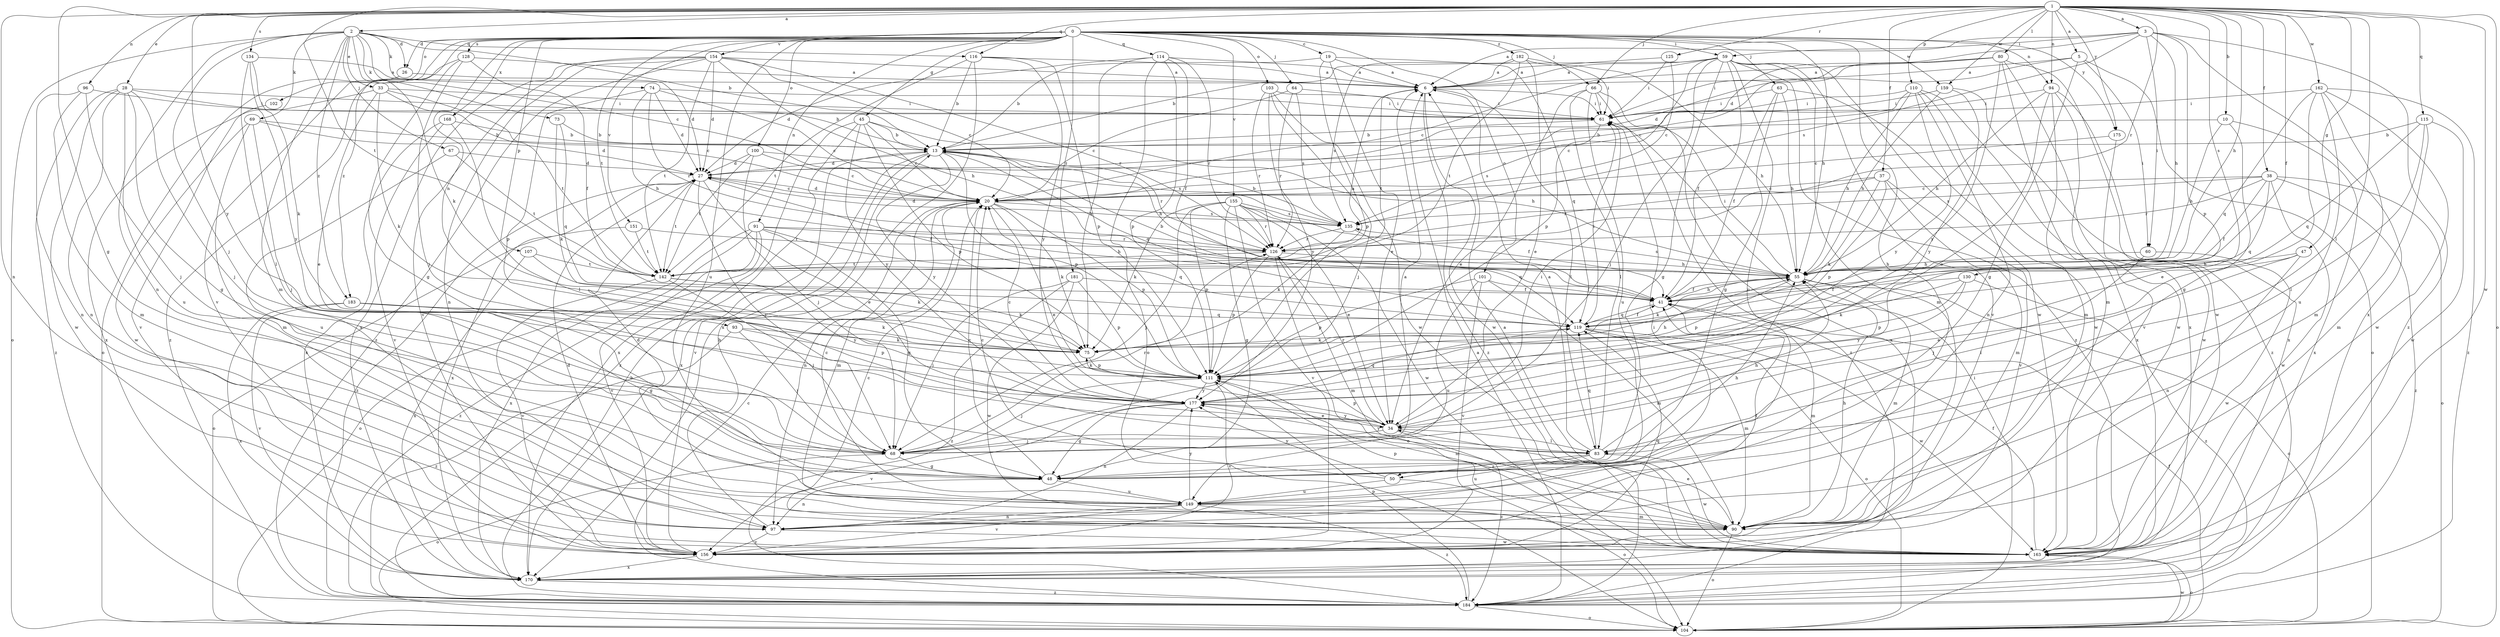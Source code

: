 strict digraph  {
0;
1;
2;
3;
5;
6;
10;
13;
19;
20;
26;
27;
28;
33;
34;
37;
38;
41;
45;
47;
48;
50;
55;
59;
60;
61;
63;
64;
66;
67;
68;
69;
73;
74;
75;
80;
83;
90;
91;
93;
94;
96;
97;
100;
101;
102;
103;
104;
107;
110;
111;
114;
115;
116;
119;
125;
126;
128;
130;
134;
135;
142;
149;
151;
154;
155;
156;
159;
162;
163;
168;
170;
175;
177;
181;
182;
183;
184;
0 -> 19  [label=c];
0 -> 26  [label=d];
0 -> 45  [label=g];
0 -> 50  [label=h];
0 -> 55  [label=h];
0 -> 59  [label=i];
0 -> 63  [label=j];
0 -> 64  [label=j];
0 -> 66  [label=j];
0 -> 91  [label=n];
0 -> 93  [label=n];
0 -> 94  [label=n];
0 -> 100  [label=o];
0 -> 101  [label=o];
0 -> 102  [label=o];
0 -> 103  [label=o];
0 -> 107  [label=p];
0 -> 114  [label=q];
0 -> 128  [label=s];
0 -> 142  [label=t];
0 -> 149  [label=u];
0 -> 151  [label=v];
0 -> 154  [label=v];
0 -> 155  [label=v];
0 -> 156  [label=v];
0 -> 159  [label=w];
0 -> 168  [label=x];
0 -> 175  [label=y];
0 -> 181  [label=z];
0 -> 182  [label=z];
0 -> 183  [label=z];
1 -> 2  [label=a];
1 -> 3  [label=a];
1 -> 5  [label=a];
1 -> 10  [label=b];
1 -> 28  [label=e];
1 -> 37  [label=f];
1 -> 38  [label=f];
1 -> 41  [label=f];
1 -> 47  [label=g];
1 -> 48  [label=g];
1 -> 55  [label=h];
1 -> 66  [label=j];
1 -> 80  [label=l];
1 -> 83  [label=l];
1 -> 94  [label=n];
1 -> 96  [label=n];
1 -> 97  [label=n];
1 -> 104  [label=o];
1 -> 110  [label=p];
1 -> 115  [label=q];
1 -> 116  [label=q];
1 -> 125  [label=r];
1 -> 126  [label=r];
1 -> 130  [label=s];
1 -> 134  [label=s];
1 -> 142  [label=t];
1 -> 159  [label=w];
1 -> 162  [label=w];
1 -> 163  [label=w];
1 -> 175  [label=y];
1 -> 177  [label=y];
2 -> 13  [label=b];
2 -> 20  [label=c];
2 -> 26  [label=d];
2 -> 33  [label=e];
2 -> 67  [label=j];
2 -> 68  [label=j];
2 -> 69  [label=k];
2 -> 73  [label=k];
2 -> 74  [label=k];
2 -> 75  [label=k];
2 -> 90  [label=m];
2 -> 97  [label=n];
2 -> 104  [label=o];
2 -> 116  [label=q];
2 -> 183  [label=z];
3 -> 6  [label=a];
3 -> 27  [label=d];
3 -> 55  [label=h];
3 -> 59  [label=i];
3 -> 60  [label=i];
3 -> 111  [label=p];
3 -> 135  [label=s];
3 -> 170  [label=x];
3 -> 184  [label=z];
5 -> 6  [label=a];
5 -> 27  [label=d];
5 -> 48  [label=g];
5 -> 60  [label=i];
5 -> 104  [label=o];
6 -> 61  [label=i];
6 -> 83  [label=l];
6 -> 142  [label=t];
6 -> 163  [label=w];
6 -> 184  [label=z];
10 -> 13  [label=b];
10 -> 34  [label=e];
10 -> 55  [label=h];
10 -> 170  [label=x];
13 -> 27  [label=d];
13 -> 55  [label=h];
13 -> 111  [label=p];
13 -> 119  [label=q];
13 -> 126  [label=r];
13 -> 156  [label=v];
13 -> 170  [label=x];
13 -> 177  [label=y];
19 -> 6  [label=a];
19 -> 13  [label=b];
19 -> 34  [label=e];
19 -> 111  [label=p];
19 -> 119  [label=q];
20 -> 27  [label=d];
20 -> 34  [label=e];
20 -> 75  [label=k];
20 -> 90  [label=m];
20 -> 97  [label=n];
20 -> 111  [label=p];
20 -> 135  [label=s];
26 -> 27  [label=d];
26 -> 104  [label=o];
27 -> 20  [label=c];
27 -> 34  [label=e];
27 -> 41  [label=f];
27 -> 68  [label=j];
27 -> 142  [label=t];
27 -> 170  [label=x];
27 -> 184  [label=z];
28 -> 13  [label=b];
28 -> 48  [label=g];
28 -> 61  [label=i];
28 -> 68  [label=j];
28 -> 97  [label=n];
28 -> 149  [label=u];
28 -> 163  [label=w];
28 -> 184  [label=z];
33 -> 20  [label=c];
33 -> 34  [label=e];
33 -> 61  [label=i];
33 -> 75  [label=k];
33 -> 142  [label=t];
33 -> 170  [label=x];
34 -> 61  [label=i];
34 -> 68  [label=j];
34 -> 83  [label=l];
34 -> 111  [label=p];
34 -> 126  [label=r];
34 -> 177  [label=y];
34 -> 184  [label=z];
37 -> 20  [label=c];
37 -> 75  [label=k];
37 -> 90  [label=m];
37 -> 111  [label=p];
37 -> 126  [label=r];
37 -> 156  [label=v];
38 -> 20  [label=c];
38 -> 41  [label=f];
38 -> 104  [label=o];
38 -> 119  [label=q];
38 -> 126  [label=r];
38 -> 135  [label=s];
38 -> 163  [label=w];
38 -> 184  [label=z];
41 -> 13  [label=b];
41 -> 55  [label=h];
41 -> 90  [label=m];
41 -> 119  [label=q];
45 -> 13  [label=b];
45 -> 20  [label=c];
45 -> 55  [label=h];
45 -> 111  [label=p];
45 -> 170  [label=x];
45 -> 177  [label=y];
45 -> 184  [label=z];
47 -> 34  [label=e];
47 -> 55  [label=h];
47 -> 83  [label=l];
47 -> 97  [label=n];
48 -> 20  [label=c];
48 -> 55  [label=h];
48 -> 97  [label=n];
48 -> 149  [label=u];
50 -> 20  [label=c];
50 -> 104  [label=o];
50 -> 149  [label=u];
50 -> 177  [label=y];
55 -> 41  [label=f];
55 -> 61  [label=i];
55 -> 75  [label=k];
55 -> 90  [label=m];
55 -> 104  [label=o];
55 -> 111  [label=p];
55 -> 135  [label=s];
59 -> 6  [label=a];
59 -> 13  [label=b];
59 -> 20  [label=c];
59 -> 41  [label=f];
59 -> 48  [label=g];
59 -> 68  [label=j];
59 -> 90  [label=m];
59 -> 111  [label=p];
59 -> 149  [label=u];
59 -> 156  [label=v];
59 -> 163  [label=w];
59 -> 184  [label=z];
60 -> 55  [label=h];
60 -> 68  [label=j];
60 -> 163  [label=w];
61 -> 13  [label=b];
61 -> 135  [label=s];
63 -> 41  [label=f];
63 -> 48  [label=g];
63 -> 55  [label=h];
63 -> 61  [label=i];
63 -> 163  [label=w];
64 -> 20  [label=c];
64 -> 61  [label=i];
64 -> 126  [label=r];
64 -> 135  [label=s];
66 -> 34  [label=e];
66 -> 61  [label=i];
66 -> 83  [label=l];
66 -> 149  [label=u];
66 -> 170  [label=x];
66 -> 184  [label=z];
67 -> 27  [label=d];
67 -> 142  [label=t];
67 -> 149  [label=u];
68 -> 6  [label=a];
68 -> 48  [label=g];
68 -> 104  [label=o];
68 -> 126  [label=r];
69 -> 13  [label=b];
69 -> 27  [label=d];
69 -> 68  [label=j];
69 -> 90  [label=m];
69 -> 163  [label=w];
73 -> 13  [label=b];
73 -> 75  [label=k];
73 -> 119  [label=q];
74 -> 20  [label=c];
74 -> 27  [label=d];
74 -> 55  [label=h];
74 -> 61  [label=i];
74 -> 111  [label=p];
74 -> 126  [label=r];
75 -> 111  [label=p];
80 -> 6  [label=a];
80 -> 20  [label=c];
80 -> 61  [label=i];
80 -> 90  [label=m];
80 -> 163  [label=w];
80 -> 170  [label=x];
80 -> 177  [label=y];
83 -> 6  [label=a];
83 -> 55  [label=h];
83 -> 119  [label=q];
83 -> 149  [label=u];
83 -> 163  [label=w];
83 -> 177  [label=y];
83 -> 50  [label=s];
90 -> 34  [label=e];
90 -> 55  [label=h];
90 -> 104  [label=o];
90 -> 111  [label=p];
91 -> 48  [label=g];
91 -> 55  [label=h];
91 -> 104  [label=o];
91 -> 119  [label=q];
91 -> 126  [label=r];
91 -> 156  [label=v];
91 -> 170  [label=x];
91 -> 184  [label=z];
93 -> 68  [label=j];
93 -> 75  [label=k];
93 -> 111  [label=p];
93 -> 184  [label=z];
94 -> 34  [label=e];
94 -> 55  [label=h];
94 -> 61  [label=i];
94 -> 90  [label=m];
94 -> 156  [label=v];
94 -> 170  [label=x];
96 -> 61  [label=i];
96 -> 68  [label=j];
96 -> 90  [label=m];
96 -> 97  [label=n];
97 -> 13  [label=b];
97 -> 41  [label=f];
97 -> 61  [label=i];
97 -> 156  [label=v];
97 -> 163  [label=w];
100 -> 20  [label=c];
100 -> 27  [label=d];
100 -> 68  [label=j];
100 -> 135  [label=s];
100 -> 142  [label=t];
101 -> 41  [label=f];
101 -> 90  [label=m];
101 -> 111  [label=p];
101 -> 149  [label=u];
101 -> 156  [label=v];
102 -> 156  [label=v];
103 -> 61  [label=i];
103 -> 68  [label=j];
103 -> 126  [label=r];
103 -> 163  [label=w];
103 -> 177  [label=y];
104 -> 41  [label=f];
104 -> 61  [label=i];
104 -> 163  [label=w];
107 -> 75  [label=k];
107 -> 142  [label=t];
107 -> 170  [label=x];
110 -> 20  [label=c];
110 -> 55  [label=h];
110 -> 61  [label=i];
110 -> 97  [label=n];
110 -> 163  [label=w];
110 -> 170  [label=x];
110 -> 177  [label=y];
111 -> 55  [label=h];
111 -> 68  [label=j];
111 -> 75  [label=k];
111 -> 90  [label=m];
111 -> 156  [label=v];
111 -> 177  [label=y];
114 -> 6  [label=a];
114 -> 27  [label=d];
114 -> 41  [label=f];
114 -> 75  [label=k];
114 -> 104  [label=o];
114 -> 111  [label=p];
114 -> 126  [label=r];
115 -> 13  [label=b];
115 -> 83  [label=l];
115 -> 90  [label=m];
115 -> 119  [label=q];
115 -> 163  [label=w];
116 -> 6  [label=a];
116 -> 13  [label=b];
116 -> 111  [label=p];
116 -> 142  [label=t];
116 -> 170  [label=x];
116 -> 177  [label=y];
119 -> 41  [label=f];
119 -> 61  [label=i];
119 -> 75  [label=k];
119 -> 90  [label=m];
119 -> 104  [label=o];
119 -> 163  [label=w];
125 -> 6  [label=a];
125 -> 20  [label=c];
125 -> 61  [label=i];
126 -> 55  [label=h];
126 -> 90  [label=m];
126 -> 104  [label=o];
126 -> 111  [label=p];
126 -> 142  [label=t];
128 -> 6  [label=a];
128 -> 41  [label=f];
128 -> 48  [label=g];
128 -> 68  [label=j];
128 -> 184  [label=z];
130 -> 41  [label=f];
130 -> 75  [label=k];
130 -> 111  [label=p];
130 -> 177  [label=y];
130 -> 184  [label=z];
134 -> 6  [label=a];
134 -> 75  [label=k];
134 -> 83  [label=l];
134 -> 177  [label=y];
135 -> 13  [label=b];
135 -> 27  [label=d];
135 -> 75  [label=k];
135 -> 119  [label=q];
135 -> 126  [label=r];
142 -> 6  [label=a];
142 -> 68  [label=j];
142 -> 75  [label=k];
142 -> 156  [label=v];
142 -> 177  [label=y];
149 -> 20  [label=c];
149 -> 27  [label=d];
149 -> 90  [label=m];
149 -> 97  [label=n];
149 -> 156  [label=v];
149 -> 177  [label=y];
149 -> 184  [label=z];
151 -> 104  [label=o];
151 -> 126  [label=r];
151 -> 142  [label=t];
154 -> 6  [label=a];
154 -> 20  [label=c];
154 -> 27  [label=d];
154 -> 55  [label=h];
154 -> 97  [label=n];
154 -> 126  [label=r];
154 -> 142  [label=t];
154 -> 156  [label=v];
154 -> 170  [label=x];
154 -> 184  [label=z];
155 -> 34  [label=e];
155 -> 41  [label=f];
155 -> 48  [label=g];
155 -> 68  [label=j];
155 -> 75  [label=k];
155 -> 111  [label=p];
155 -> 126  [label=r];
155 -> 135  [label=s];
155 -> 156  [label=v];
155 -> 163  [label=w];
156 -> 27  [label=d];
156 -> 119  [label=q];
156 -> 170  [label=x];
159 -> 55  [label=h];
159 -> 61  [label=i];
159 -> 177  [label=y];
159 -> 184  [label=z];
162 -> 48  [label=g];
162 -> 61  [label=i];
162 -> 90  [label=m];
162 -> 119  [label=q];
162 -> 149  [label=u];
162 -> 163  [label=w];
162 -> 184  [label=z];
163 -> 6  [label=a];
163 -> 20  [label=c];
163 -> 41  [label=f];
163 -> 104  [label=o];
168 -> 13  [label=b];
168 -> 83  [label=l];
168 -> 156  [label=v];
168 -> 170  [label=x];
170 -> 184  [label=z];
175 -> 20  [label=c];
175 -> 163  [label=w];
177 -> 20  [label=c];
177 -> 34  [label=e];
177 -> 48  [label=g];
177 -> 97  [label=n];
177 -> 119  [label=q];
177 -> 156  [label=v];
181 -> 41  [label=f];
181 -> 68  [label=j];
181 -> 111  [label=p];
181 -> 163  [label=w];
181 -> 184  [label=z];
182 -> 6  [label=a];
182 -> 34  [label=e];
182 -> 55  [label=h];
182 -> 61  [label=i];
182 -> 135  [label=s];
182 -> 142  [label=t];
183 -> 48  [label=g];
183 -> 75  [label=k];
183 -> 119  [label=q];
183 -> 156  [label=v];
183 -> 170  [label=x];
184 -> 6  [label=a];
184 -> 13  [label=b];
184 -> 20  [label=c];
184 -> 104  [label=o];
184 -> 111  [label=p];
}
